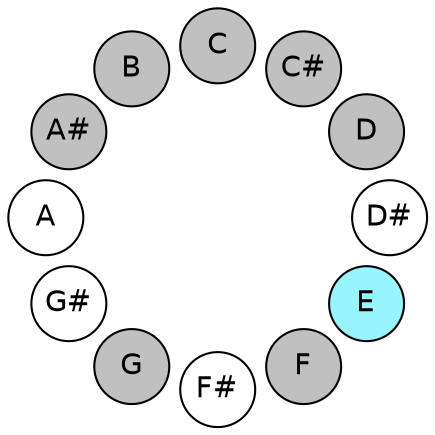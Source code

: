 
graph {

layout = circo;
mindist = .1

node [shape = circle, fontname = Helvetica, margin = 0, style = filled]
edge [style=invis]

subgraph 1 {
	"E" -- "F" -- "F#" -- "G" -- "G#" -- "A" -- "A#" -- "B" -- "C" -- "C#" -- "D" -- "D#" -- "E"
}

"C" [fillcolor = gray];
"C#" [fillcolor = gray];
"D" [fillcolor = gray];
"D#" [fillcolor = white];
"E" [fillcolor = cadetblue1];
"F" [fillcolor = gray];
"F#" [fillcolor = white];
"G" [fillcolor = gray];
"G#" [fillcolor = white];
"A" [fillcolor = white];
"A#" [fillcolor = gray];
"B" [fillcolor = gray];
}
